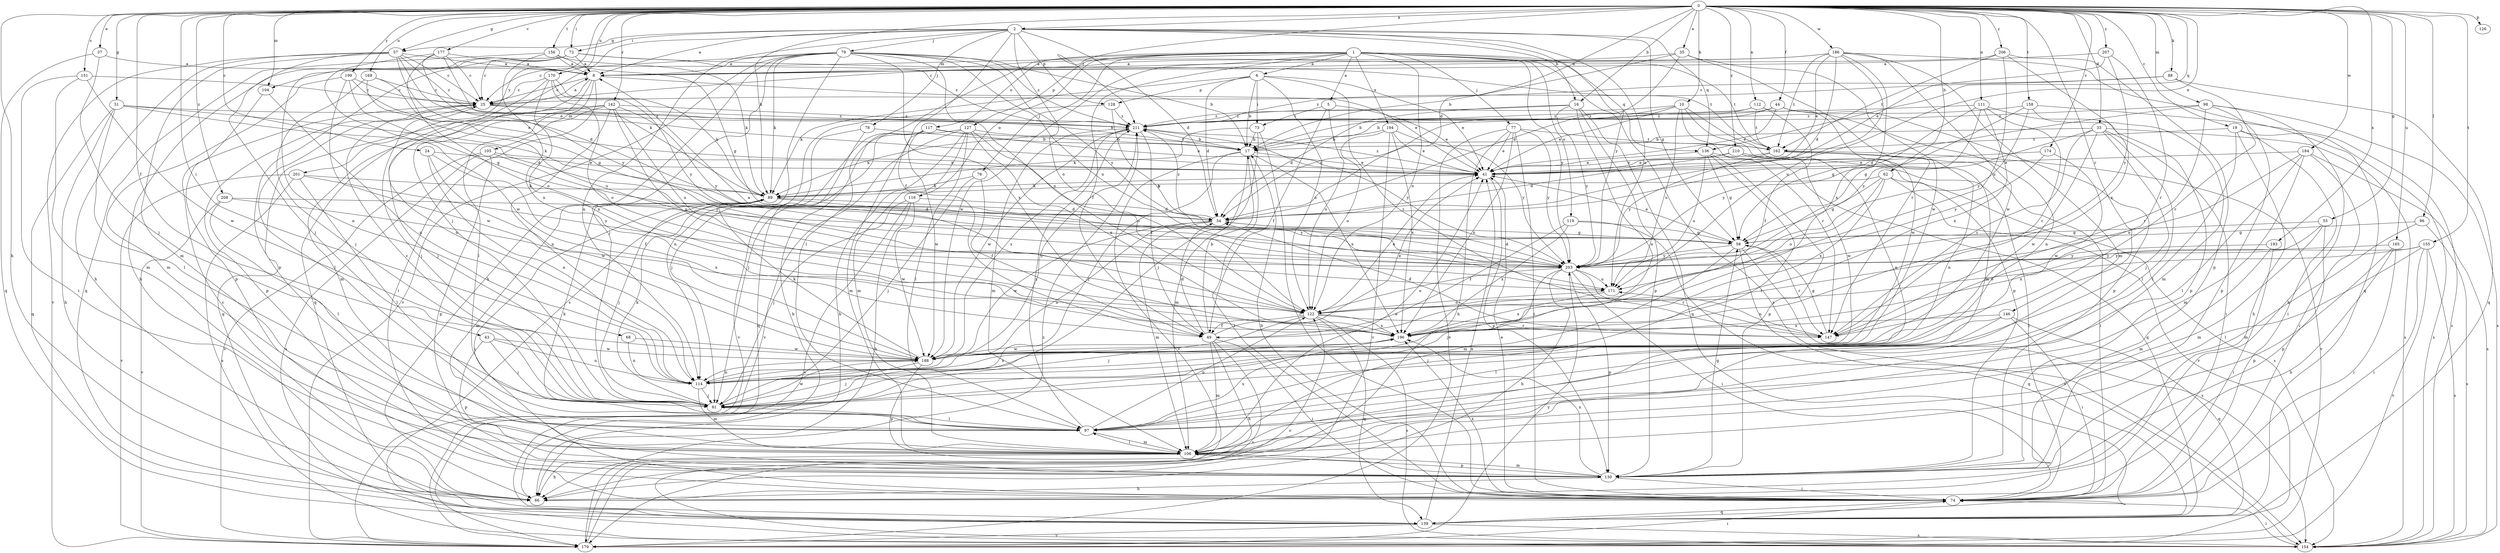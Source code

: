 strict digraph  {
0;
1;
2;
5;
6;
8;
10;
16;
17;
19;
24;
25;
33;
34;
35;
37;
41;
43;
44;
49;
51;
55;
57;
58;
62;
66;
68;
72;
73;
74;
76;
77;
78;
79;
81;
88;
89;
96;
97;
98;
104;
105;
106;
111;
112;
114;
116;
117;
119;
122;
126;
127;
128;
130;
136;
139;
142;
146;
147;
151;
154;
155;
156;
158;
162;
165;
169;
170;
171;
174;
177;
179;
184;
186;
188;
193;
194;
196;
199;
201;
203;
206;
207;
208;
210;
211;
0 -> 2  [label=a];
0 -> 10  [label=b];
0 -> 16  [label=b];
0 -> 19  [label=c];
0 -> 24  [label=c];
0 -> 33  [label=d];
0 -> 34  [label=d];
0 -> 35  [label=e];
0 -> 37  [label=e];
0 -> 41  [label=e];
0 -> 43  [label=f];
0 -> 44  [label=f];
0 -> 51  [label=g];
0 -> 55  [label=g];
0 -> 57  [label=g];
0 -> 62  [label=h];
0 -> 66  [label=h];
0 -> 68  [label=i];
0 -> 72  [label=i];
0 -> 88  [label=k];
0 -> 89  [label=k];
0 -> 96  [label=l];
0 -> 98  [label=m];
0 -> 104  [label=m];
0 -> 111  [label=n];
0 -> 112  [label=n];
0 -> 126  [label=p];
0 -> 136  [label=q];
0 -> 142  [label=r];
0 -> 146  [label=r];
0 -> 151  [label=s];
0 -> 155  [label=t];
0 -> 156  [label=t];
0 -> 158  [label=t];
0 -> 165  [label=u];
0 -> 169  [label=u];
0 -> 170  [label=u];
0 -> 174  [label=v];
0 -> 177  [label=v];
0 -> 184  [label=w];
0 -> 186  [label=w];
0 -> 193  [label=x];
0 -> 199  [label=y];
0 -> 201  [label=y];
0 -> 206  [label=z];
0 -> 207  [label=z];
0 -> 208  [label=z];
0 -> 210  [label=z];
0 -> 211  [label=z];
1 -> 5  [label=a];
1 -> 6  [label=a];
1 -> 49  [label=f];
1 -> 76  [label=j];
1 -> 77  [label=j];
1 -> 97  [label=l];
1 -> 104  [label=m];
1 -> 116  [label=o];
1 -> 117  [label=o];
1 -> 119  [label=o];
1 -> 122  [label=o];
1 -> 127  [label=p];
1 -> 136  [label=q];
1 -> 154  [label=s];
1 -> 162  [label=t];
1 -> 188  [label=w];
1 -> 194  [label=x];
1 -> 203  [label=y];
2 -> 8  [label=a];
2 -> 16  [label=b];
2 -> 34  [label=d];
2 -> 49  [label=f];
2 -> 57  [label=g];
2 -> 58  [label=g];
2 -> 72  [label=i];
2 -> 78  [label=j];
2 -> 79  [label=j];
2 -> 81  [label=j];
2 -> 114  [label=n];
2 -> 122  [label=o];
2 -> 128  [label=p];
2 -> 136  [label=q];
2 -> 171  [label=u];
2 -> 203  [label=y];
5 -> 41  [label=e];
5 -> 49  [label=f];
5 -> 73  [label=i];
5 -> 122  [label=o];
6 -> 17  [label=b];
6 -> 34  [label=d];
6 -> 41  [label=e];
6 -> 73  [label=i];
6 -> 89  [label=k];
6 -> 122  [label=o];
6 -> 128  [label=p];
6 -> 147  [label=r];
8 -> 25  [label=c];
8 -> 41  [label=e];
8 -> 74  [label=i];
8 -> 97  [label=l];
8 -> 105  [label=m];
8 -> 139  [label=q];
10 -> 34  [label=d];
10 -> 41  [label=e];
10 -> 106  [label=m];
10 -> 130  [label=p];
10 -> 147  [label=r];
10 -> 171  [label=u];
10 -> 211  [label=z];
16 -> 34  [label=d];
16 -> 114  [label=n];
16 -> 130  [label=p];
16 -> 139  [label=q];
16 -> 203  [label=y];
16 -> 211  [label=z];
17 -> 41  [label=e];
17 -> 74  [label=i];
17 -> 81  [label=j];
17 -> 106  [label=m];
17 -> 179  [label=v];
17 -> 196  [label=x];
19 -> 66  [label=h];
19 -> 74  [label=i];
19 -> 97  [label=l];
19 -> 154  [label=s];
19 -> 162  [label=t];
24 -> 41  [label=e];
24 -> 49  [label=f];
24 -> 114  [label=n];
24 -> 188  [label=w];
25 -> 8  [label=a];
25 -> 17  [label=b];
25 -> 81  [label=j];
25 -> 97  [label=l];
25 -> 130  [label=p];
25 -> 211  [label=z];
33 -> 17  [label=b];
33 -> 74  [label=i];
33 -> 81  [label=j];
33 -> 97  [label=l];
33 -> 147  [label=r];
33 -> 154  [label=s];
33 -> 188  [label=w];
33 -> 203  [label=y];
34 -> 58  [label=g];
34 -> 106  [label=m];
34 -> 114  [label=n];
34 -> 188  [label=w];
34 -> 211  [label=z];
35 -> 8  [label=a];
35 -> 17  [label=b];
35 -> 34  [label=d];
35 -> 147  [label=r];
35 -> 188  [label=w];
37 -> 8  [label=a];
37 -> 81  [label=j];
37 -> 139  [label=q];
41 -> 89  [label=k];
41 -> 130  [label=p];
41 -> 211  [label=z];
43 -> 81  [label=j];
43 -> 114  [label=n];
43 -> 130  [label=p];
43 -> 188  [label=w];
44 -> 17  [label=b];
44 -> 41  [label=e];
44 -> 114  [label=n];
44 -> 130  [label=p];
44 -> 211  [label=z];
49 -> 17  [label=b];
49 -> 34  [label=d];
49 -> 41  [label=e];
49 -> 66  [label=h];
49 -> 74  [label=i];
49 -> 106  [label=m];
49 -> 154  [label=s];
51 -> 34  [label=d];
51 -> 66  [label=h];
51 -> 89  [label=k];
51 -> 97  [label=l];
51 -> 139  [label=q];
51 -> 211  [label=z];
55 -> 58  [label=g];
55 -> 106  [label=m];
55 -> 130  [label=p];
55 -> 196  [label=x];
57 -> 8  [label=a];
57 -> 25  [label=c];
57 -> 34  [label=d];
57 -> 41  [label=e];
57 -> 66  [label=h];
57 -> 81  [label=j];
57 -> 106  [label=m];
57 -> 179  [label=v];
57 -> 211  [label=z];
58 -> 41  [label=e];
58 -> 106  [label=m];
58 -> 139  [label=q];
58 -> 147  [label=r];
58 -> 154  [label=s];
58 -> 203  [label=y];
62 -> 58  [label=g];
62 -> 89  [label=k];
62 -> 122  [label=o];
62 -> 154  [label=s];
62 -> 179  [label=v];
62 -> 196  [label=x];
66 -> 25  [label=c];
68 -> 114  [label=n];
68 -> 188  [label=w];
72 -> 8  [label=a];
72 -> 25  [label=c];
72 -> 66  [label=h];
72 -> 114  [label=n];
72 -> 130  [label=p];
72 -> 162  [label=t];
72 -> 211  [label=z];
73 -> 17  [label=b];
73 -> 74  [label=i];
73 -> 81  [label=j];
73 -> 89  [label=k];
74 -> 17  [label=b];
74 -> 41  [label=e];
74 -> 139  [label=q];
74 -> 196  [label=x];
76 -> 49  [label=f];
76 -> 81  [label=j];
76 -> 89  [label=k];
77 -> 41  [label=e];
77 -> 66  [label=h];
77 -> 74  [label=i];
77 -> 162  [label=t];
77 -> 179  [label=v];
77 -> 196  [label=x];
77 -> 203  [label=y];
78 -> 17  [label=b];
78 -> 81  [label=j];
78 -> 139  [label=q];
79 -> 8  [label=a];
79 -> 17  [label=b];
79 -> 25  [label=c];
79 -> 66  [label=h];
79 -> 81  [label=j];
79 -> 89  [label=k];
79 -> 122  [label=o];
79 -> 154  [label=s];
79 -> 171  [label=u];
79 -> 179  [label=v];
79 -> 196  [label=x];
79 -> 203  [label=y];
79 -> 211  [label=z];
81 -> 25  [label=c];
81 -> 89  [label=k];
81 -> 97  [label=l];
81 -> 188  [label=w];
88 -> 25  [label=c];
88 -> 139  [label=q];
88 -> 147  [label=r];
88 -> 211  [label=z];
89 -> 34  [label=d];
89 -> 74  [label=i];
89 -> 81  [label=j];
89 -> 106  [label=m];
89 -> 203  [label=y];
96 -> 58  [label=g];
96 -> 106  [label=m];
96 -> 154  [label=s];
97 -> 89  [label=k];
97 -> 106  [label=m];
97 -> 122  [label=o];
97 -> 196  [label=x];
97 -> 211  [label=z];
98 -> 34  [label=d];
98 -> 66  [label=h];
98 -> 130  [label=p];
98 -> 147  [label=r];
98 -> 154  [label=s];
98 -> 211  [label=z];
104 -> 114  [label=n];
104 -> 130  [label=p];
105 -> 41  [label=e];
105 -> 130  [label=p];
105 -> 154  [label=s];
105 -> 179  [label=v];
105 -> 203  [label=y];
106 -> 41  [label=e];
106 -> 66  [label=h];
106 -> 97  [label=l];
106 -> 130  [label=p];
111 -> 58  [label=g];
111 -> 130  [label=p];
111 -> 147  [label=r];
111 -> 196  [label=x];
111 -> 203  [label=y];
111 -> 211  [label=z];
112 -> 17  [label=b];
112 -> 49  [label=f];
112 -> 162  [label=t];
112 -> 188  [label=w];
112 -> 211  [label=z];
114 -> 81  [label=j];
114 -> 106  [label=m];
114 -> 196  [label=x];
114 -> 211  [label=z];
116 -> 34  [label=d];
116 -> 66  [label=h];
116 -> 81  [label=j];
116 -> 179  [label=v];
116 -> 188  [label=w];
117 -> 17  [label=b];
117 -> 41  [label=e];
117 -> 66  [label=h];
117 -> 106  [label=m];
117 -> 179  [label=v];
117 -> 188  [label=w];
119 -> 49  [label=f];
119 -> 58  [label=g];
119 -> 154  [label=s];
119 -> 196  [label=x];
122 -> 8  [label=a];
122 -> 41  [label=e];
122 -> 49  [label=f];
122 -> 81  [label=j];
122 -> 139  [label=q];
122 -> 147  [label=r];
122 -> 154  [label=s];
122 -> 196  [label=x];
127 -> 66  [label=h];
127 -> 81  [label=j];
127 -> 97  [label=l];
127 -> 106  [label=m];
127 -> 122  [label=o];
127 -> 162  [label=t];
127 -> 179  [label=v];
127 -> 196  [label=x];
128 -> 114  [label=n];
128 -> 203  [label=y];
128 -> 211  [label=z];
130 -> 58  [label=g];
130 -> 66  [label=h];
130 -> 74  [label=i];
130 -> 106  [label=m];
130 -> 196  [label=x];
136 -> 41  [label=e];
136 -> 58  [label=g];
136 -> 97  [label=l];
136 -> 130  [label=p];
136 -> 139  [label=q];
136 -> 171  [label=u];
139 -> 41  [label=e];
139 -> 154  [label=s];
139 -> 179  [label=v];
142 -> 81  [label=j];
142 -> 106  [label=m];
142 -> 114  [label=n];
142 -> 122  [label=o];
142 -> 139  [label=q];
142 -> 171  [label=u];
142 -> 203  [label=y];
142 -> 211  [label=z];
146 -> 74  [label=i];
146 -> 81  [label=j];
146 -> 97  [label=l];
146 -> 139  [label=q];
146 -> 196  [label=x];
147 -> 34  [label=d];
147 -> 58  [label=g];
147 -> 171  [label=u];
151 -> 25  [label=c];
151 -> 74  [label=i];
151 -> 106  [label=m];
151 -> 188  [label=w];
154 -> 74  [label=i];
155 -> 74  [label=i];
155 -> 97  [label=l];
155 -> 122  [label=o];
155 -> 154  [label=s];
155 -> 179  [label=v];
155 -> 203  [label=y];
156 -> 8  [label=a];
156 -> 58  [label=g];
156 -> 89  [label=k];
156 -> 139  [label=q];
156 -> 196  [label=x];
158 -> 58  [label=g];
158 -> 106  [label=m];
158 -> 154  [label=s];
158 -> 203  [label=y];
158 -> 211  [label=z];
162 -> 41  [label=e];
162 -> 74  [label=i];
162 -> 114  [label=n];
162 -> 179  [label=v];
162 -> 203  [label=y];
165 -> 66  [label=h];
165 -> 74  [label=i];
165 -> 130  [label=p];
165 -> 203  [label=y];
169 -> 25  [label=c];
169 -> 58  [label=g];
169 -> 81  [label=j];
169 -> 171  [label=u];
170 -> 25  [label=c];
170 -> 89  [label=k];
170 -> 114  [label=n];
170 -> 122  [label=o];
170 -> 196  [label=x];
170 -> 203  [label=y];
171 -> 122  [label=o];
171 -> 196  [label=x];
174 -> 41  [label=e];
174 -> 188  [label=w];
174 -> 203  [label=y];
177 -> 8  [label=a];
177 -> 25  [label=c];
177 -> 89  [label=k];
177 -> 122  [label=o];
177 -> 188  [label=w];
177 -> 203  [label=y];
179 -> 74  [label=i];
179 -> 122  [label=o];
179 -> 203  [label=y];
179 -> 211  [label=z];
184 -> 41  [label=e];
184 -> 74  [label=i];
184 -> 97  [label=l];
184 -> 106  [label=m];
184 -> 122  [label=o];
184 -> 154  [label=s];
186 -> 8  [label=a];
186 -> 25  [label=c];
186 -> 34  [label=d];
186 -> 41  [label=e];
186 -> 106  [label=m];
186 -> 139  [label=q];
186 -> 162  [label=t];
186 -> 171  [label=u];
186 -> 188  [label=w];
186 -> 196  [label=x];
188 -> 81  [label=j];
188 -> 89  [label=k];
188 -> 114  [label=n];
188 -> 130  [label=p];
188 -> 211  [label=z];
193 -> 74  [label=i];
193 -> 106  [label=m];
193 -> 203  [label=y];
194 -> 17  [label=b];
194 -> 41  [label=e];
194 -> 122  [label=o];
194 -> 179  [label=v];
194 -> 196  [label=x];
194 -> 203  [label=y];
196 -> 188  [label=w];
199 -> 25  [label=c];
199 -> 41  [label=e];
199 -> 58  [label=g];
199 -> 106  [label=m];
199 -> 188  [label=w];
201 -> 89  [label=k];
201 -> 97  [label=l];
201 -> 154  [label=s];
201 -> 179  [label=v];
201 -> 203  [label=y];
203 -> 34  [label=d];
203 -> 66  [label=h];
203 -> 74  [label=i];
203 -> 81  [label=j];
203 -> 122  [label=o];
203 -> 130  [label=p];
203 -> 147  [label=r];
203 -> 171  [label=u];
206 -> 8  [label=a];
206 -> 130  [label=p];
206 -> 162  [label=t];
206 -> 171  [label=u];
206 -> 196  [label=x];
207 -> 8  [label=a];
207 -> 41  [label=e];
207 -> 147  [label=r];
207 -> 203  [label=y];
208 -> 34  [label=d];
208 -> 97  [label=l];
208 -> 179  [label=v];
208 -> 196  [label=x];
210 -> 34  [label=d];
210 -> 41  [label=e];
210 -> 74  [label=i];
210 -> 114  [label=n];
210 -> 188  [label=w];
211 -> 17  [label=b];
211 -> 49  [label=f];
211 -> 89  [label=k];
211 -> 106  [label=m];
211 -> 188  [label=w];
211 -> 203  [label=y];
}
